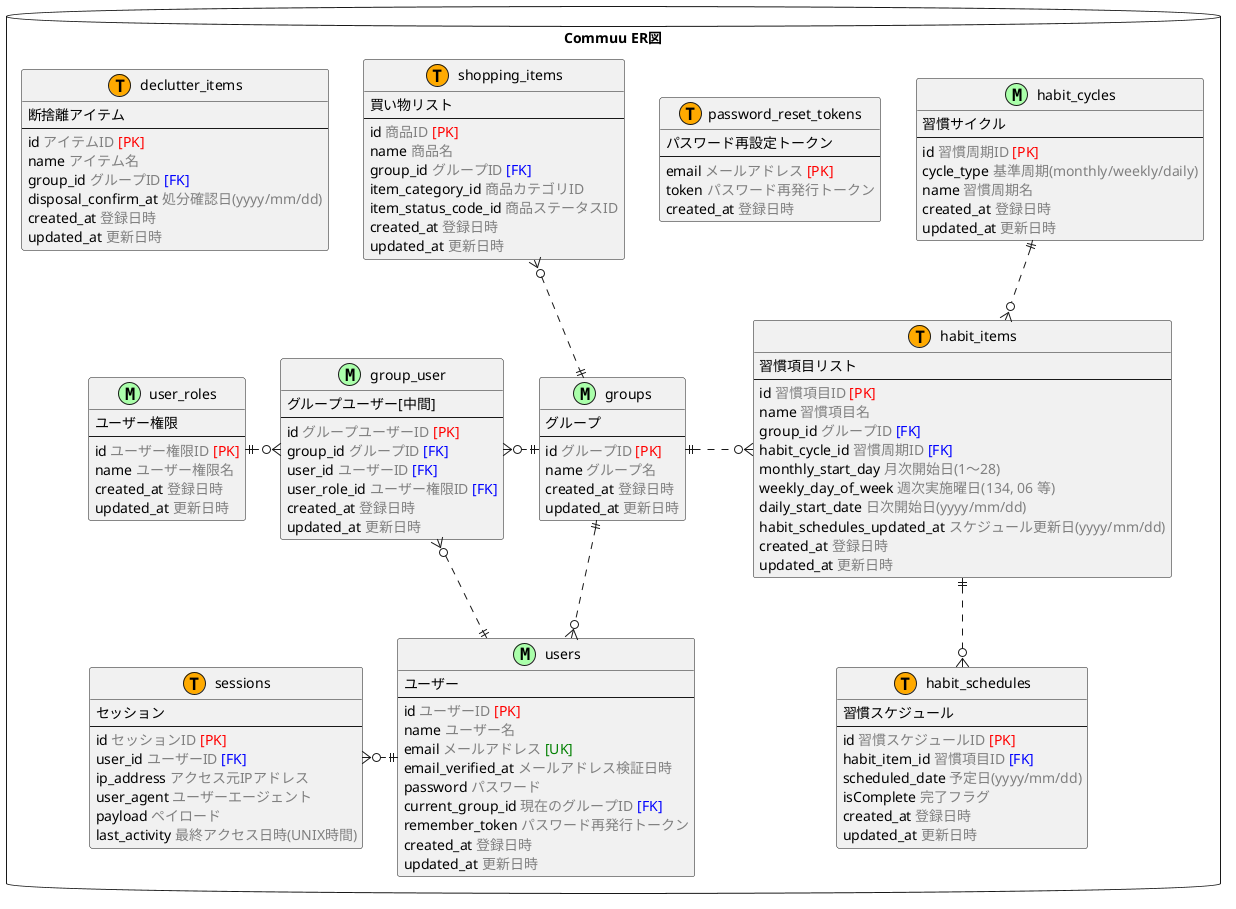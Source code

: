 @startuml commumane
' ========= 図の生成方法 ===========================
' 1. VSCode の拡張機能 PlantUML をインストール
' 2. 本ファイルを VSCode で開く
' 3. Alt + d 押下
' ==================================================

/' テーブル種別のタグカラー '/
!define MASTER_MARK_COLOR AAFFAA
!define TRANSACTION_MARK_COLOR FFAA00

package "Commuu ER図" as commuu_db <<Database>> {
    ' ==========================================
    ' テーブル定義
    ' ==========================================
    entity "groups" as groups <<M,MASTER_MARK_COLOR>> {
        グループ
        --
        id <color: Gray>グループID <color: Red>[PK]
        name <color: Gray>グループ名
        created_at <color: Gray>登録日時
        updated_at <color: Gray>更新日時
    }

    entity "users" as users <<M,MASTER_MARK_COLOR>> {
        ユーザー
        --
        id <color: Gray>ユーザーID <color: Red>[PK]
        name <color: Gray>ユーザー名
        email <color: Gray>メールアドレス <color: Green>[UK]
        email_verified_at <color: Gray>メールアドレス検証日時
        password <color: Gray>パスワード
        current_group_id <color: Gray>現在のグループID <color: Blue>[FK]
        remember_token <color: Gray>パスワード再発行トークン
        created_at <color: Gray>登録日時
        updated_at <color: Gray>更新日時
    }

    entity "password_reset_tokens" as password_reset_tokens <<T,TRANSACTION_MARK_COLOR>> {
        パスワード再設定トークン
        --
        email <color: Gray>メールアドレス <color: Red>[PK]
        token <color: Gray>パスワード再発行トークン
        created_at <color: Gray>登録日時
    }

    entity "sessions" as sessions <<T,TRANSACTION_MARK_COLOR>> {
        セッション
        --
        id <color: Gray>セッションID <color: Red>[PK]
        user_id <color: Gray>ユーザーID <color: Blue>[FK]
        ip_address <color: Gray>アクセス元IPアドレス
        user_agent <color: Gray>ユーザーエージェント
        payload <color: Gray>ペイロード
        last_activity <color: Gray>最終アクセス日時(UNIX時間)
    }

    entity "user_roles" as user_roles <<M,MASTER_MARK_COLOR>> {
        ユーザー権限
        --
        id <color: Gray>ユーザー権限ID <color: Red>[PK]
        name <color: Gray>ユーザー権限名
        created_at <color: Gray>登録日時
        updated_at <color: Gray>更新日時
    }

    entity "group_user" as group_user <<M,MASTER_MARK_COLOR>> {
        グループユーザー[中間]
        --
        id <color: Gray>グループユーザーID <color: Red>[PK]
        group_id <color: Gray>グループID <color: Blue>[FK]
        user_id <color: Gray>ユーザーID <color: Blue>[FK]
        user_role_id <color: Gray>ユーザー権限ID <color: Blue>[FK]
        created_at <color: Gray>登録日時
        updated_at <color: Gray>更新日時
    }

    entity "shopping_items" as shopping_items <<T,TRANSACTION_MARK_COLOR>> {
        買い物リスト
        --
        id <color: Gray>商品ID <color: Red>[PK]
        name <color: Gray>商品名
        group_id <color: Gray>グループID <color: Blue>[FK]
        item_category_id <color: Gray>商品カテゴリID
        item_status_code_id <color: Gray>商品ステータスID
        created_at <color: Gray>登録日時
        updated_at <color: Gray>更新日時
    }

    entity "habit_cycles" as habit_cycles <<M,MASTER_MARK_COLOR>> {
        習慣サイクル
        --
        id <color: Gray>習慣周期ID <color: Red>[PK]
        cycle_type <color: Gray>基準周期(monthly/weekly/daily)
        name <color: Gray>習慣周期名
        created_at <color: Gray>登録日時
        updated_at <color: Gray>更新日時
    }

    entity "habit_items" as habit_items <<T,TRANSACTION_MARK_COLOR>> {
        習慣項目リスト
        --
        id <color: Gray>習慣項目ID <color: Red>[PK]
        name <color: Gray>習慣項目名
        group_id <color: Gray>グループID <color: Blue>[FK]
        habit_cycle_id <color: Gray>習慣周期ID <color: Blue>[FK]
        monthly_start_day <color: Gray>月次開始日(1～28)
        weekly_day_of_week <color: Gray>週次実施曜日(134, 06 等)
        daily_start_date <color: Gray>日次開始日(yyyy/mm/dd)
        habit_schedules_updated_at <color: Gray>スケジュール更新日(yyyy/mm/dd)
        created_at <color: Gray>登録日時
        updated_at <color: Gray>更新日時
    }

    entity "habit_schedules" as habit_schedules <<T,TRANSACTION_MARK_COLOR>> {
        習慣スケジュール
        --
        id <color: Gray>習慣スケジュールID <color: Red>[PK]
        habit_item_id <color: Gray>習慣項目ID <color: Blue>[FK]
        scheduled_date <color: Gray>予定日(yyyy/mm/dd)
        isComplete <color: Gray>完了フラグ
        created_at <color: Gray>登録日時
        updated_at <color: Gray>更新日時
    }

    entity "declutter_items" as declutter_items <<T,TRANSACTION_MARK_COLOR>> {
        断捨離アイテム
        --
        id <color: Gray>アイテムID <color: Red>[PK]
        name <color: Gray>アイテム名
        group_id <color: Gray>グループID <color: Blue>[FK]
        disposal_confirm_at <color: Gray>処分確認日(yyyy/mm/dd)
        created_at <color: Gray>登録日時
        updated_at <color: Gray>更新日時
    }

    ' ==========================================
    ' リレーションシップ
    ' ==========================================
    ' Type	 記号
    ' ====== ======
    ' 0か1   |o--
    ' 1のみ  ||--
    ' 0以上  }o--
    ' 1以上  }|--
    groups ||..o{ users
    groups ||.left.o{ group_user
    groups ||.up.o{ shopping_items
    groups ||.right.o{ habit_items
    habit_cycles ||..o{ habit_items
    habit_items ||.down.o{ habit_schedules
    users ||.left.o{ sessions
    users ||.up.o{ group_user
    user_roles ||.right.o{ group_user

}
@enduml
